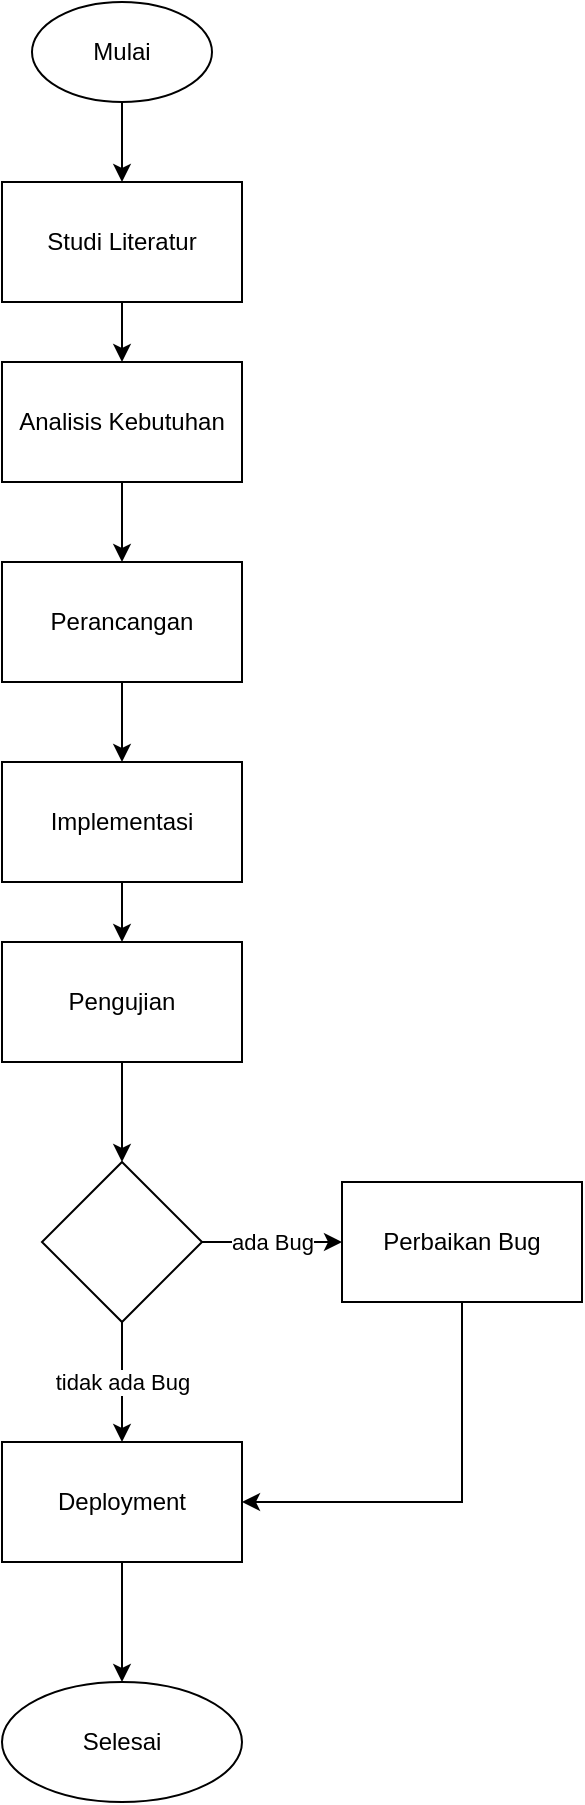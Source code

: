 <mxfile version="15.4.3" type="device"><diagram id="C5RBs43oDa-KdzZeNtuy" name="Page-1"><mxGraphModel dx="1278" dy="547" grid="1" gridSize="10" guides="1" tooltips="1" connect="1" arrows="1" fold="1" page="1" pageScale="1" pageWidth="827" pageHeight="1169" math="0" shadow="0"><root><mxCell id="WIyWlLk6GJQsqaUBKTNV-0"/><mxCell id="WIyWlLk6GJQsqaUBKTNV-1" parent="WIyWlLk6GJQsqaUBKTNV-0"/><mxCell id="Oh5W6JOvISfhMbSszu1S-6" value="" style="edgeStyle=orthogonalEdgeStyle;rounded=0;orthogonalLoop=1;jettySize=auto;html=1;" edge="1" parent="WIyWlLk6GJQsqaUBKTNV-1" source="Oh5W6JOvISfhMbSszu1S-0" target="Oh5W6JOvISfhMbSszu1S-5"><mxGeometry relative="1" as="geometry"/></mxCell><mxCell id="Oh5W6JOvISfhMbSszu1S-0" value="Mulai" style="ellipse;whiteSpace=wrap;html=1;" vertex="1" parent="WIyWlLk6GJQsqaUBKTNV-1"><mxGeometry x="175" y="70" width="90" height="50" as="geometry"/></mxCell><mxCell id="Oh5W6JOvISfhMbSszu1S-8" value="" style="edgeStyle=orthogonalEdgeStyle;rounded=0;orthogonalLoop=1;jettySize=auto;html=1;" edge="1" parent="WIyWlLk6GJQsqaUBKTNV-1" source="Oh5W6JOvISfhMbSszu1S-5" target="Oh5W6JOvISfhMbSszu1S-7"><mxGeometry relative="1" as="geometry"/></mxCell><mxCell id="Oh5W6JOvISfhMbSszu1S-5" value="Studi Literatur" style="whiteSpace=wrap;html=1;" vertex="1" parent="WIyWlLk6GJQsqaUBKTNV-1"><mxGeometry x="160" y="160" width="120" height="60" as="geometry"/></mxCell><mxCell id="Oh5W6JOvISfhMbSszu1S-10" value="" style="edgeStyle=orthogonalEdgeStyle;rounded=0;orthogonalLoop=1;jettySize=auto;html=1;" edge="1" parent="WIyWlLk6GJQsqaUBKTNV-1" source="Oh5W6JOvISfhMbSszu1S-7" target="Oh5W6JOvISfhMbSszu1S-9"><mxGeometry relative="1" as="geometry"/></mxCell><mxCell id="Oh5W6JOvISfhMbSszu1S-7" value="Analisis Kebutuhan" style="whiteSpace=wrap;html=1;" vertex="1" parent="WIyWlLk6GJQsqaUBKTNV-1"><mxGeometry x="160" y="250" width="120" height="60" as="geometry"/></mxCell><mxCell id="Oh5W6JOvISfhMbSszu1S-12" value="" style="edgeStyle=orthogonalEdgeStyle;rounded=0;orthogonalLoop=1;jettySize=auto;html=1;" edge="1" parent="WIyWlLk6GJQsqaUBKTNV-1" source="Oh5W6JOvISfhMbSszu1S-9" target="Oh5W6JOvISfhMbSszu1S-11"><mxGeometry relative="1" as="geometry"/></mxCell><mxCell id="Oh5W6JOvISfhMbSszu1S-9" value="Perancangan" style="whiteSpace=wrap;html=1;" vertex="1" parent="WIyWlLk6GJQsqaUBKTNV-1"><mxGeometry x="160" y="350" width="120" height="60" as="geometry"/></mxCell><mxCell id="Oh5W6JOvISfhMbSszu1S-14" value="" style="edgeStyle=orthogonalEdgeStyle;rounded=0;orthogonalLoop=1;jettySize=auto;html=1;" edge="1" parent="WIyWlLk6GJQsqaUBKTNV-1" source="Oh5W6JOvISfhMbSszu1S-11" target="Oh5W6JOvISfhMbSszu1S-13"><mxGeometry relative="1" as="geometry"/></mxCell><mxCell id="Oh5W6JOvISfhMbSszu1S-11" value="Implementasi" style="whiteSpace=wrap;html=1;" vertex="1" parent="WIyWlLk6GJQsqaUBKTNV-1"><mxGeometry x="160" y="450" width="120" height="60" as="geometry"/></mxCell><mxCell id="Oh5W6JOvISfhMbSszu1S-16" value="" style="edgeStyle=orthogonalEdgeStyle;rounded=0;orthogonalLoop=1;jettySize=auto;html=1;" edge="1" parent="WIyWlLk6GJQsqaUBKTNV-1" source="Oh5W6JOvISfhMbSszu1S-13" target="Oh5W6JOvISfhMbSszu1S-15"><mxGeometry relative="1" as="geometry"/></mxCell><mxCell id="Oh5W6JOvISfhMbSszu1S-13" value="Pengujian" style="whiteSpace=wrap;html=1;" vertex="1" parent="WIyWlLk6GJQsqaUBKTNV-1"><mxGeometry x="160" y="540" width="120" height="60" as="geometry"/></mxCell><mxCell id="Oh5W6JOvISfhMbSszu1S-18" value="&#10;&#10;&lt;span style=&quot;color: rgb(0, 0, 0); font-family: helvetica; font-size: 11px; font-style: normal; font-weight: 400; letter-spacing: normal; text-align: center; text-indent: 0px; text-transform: none; word-spacing: 0px; background-color: rgb(255, 255, 255); display: inline; float: none;&quot;&gt;ada Bug&lt;/span&gt;&#10;&#10;" style="edgeStyle=orthogonalEdgeStyle;rounded=0;orthogonalLoop=1;jettySize=auto;html=1;" edge="1" parent="WIyWlLk6GJQsqaUBKTNV-1" source="Oh5W6JOvISfhMbSszu1S-15" target="Oh5W6JOvISfhMbSszu1S-17"><mxGeometry relative="1" as="geometry"/></mxCell><mxCell id="Oh5W6JOvISfhMbSszu1S-20" value="tidak ada Bug" style="edgeStyle=orthogonalEdgeStyle;rounded=0;orthogonalLoop=1;jettySize=auto;html=1;" edge="1" parent="WIyWlLk6GJQsqaUBKTNV-1" source="Oh5W6JOvISfhMbSszu1S-15" target="Oh5W6JOvISfhMbSszu1S-19"><mxGeometry relative="1" as="geometry"/></mxCell><mxCell id="Oh5W6JOvISfhMbSszu1S-15" value="" style="rhombus;whiteSpace=wrap;html=1;" vertex="1" parent="WIyWlLk6GJQsqaUBKTNV-1"><mxGeometry x="180" y="650" width="80" height="80" as="geometry"/></mxCell><mxCell id="Oh5W6JOvISfhMbSszu1S-22" value="" style="edgeStyle=orthogonalEdgeStyle;rounded=0;orthogonalLoop=1;jettySize=auto;html=1;entryX=1;entryY=0.5;entryDx=0;entryDy=0;exitX=0.5;exitY=1;exitDx=0;exitDy=0;" edge="1" parent="WIyWlLk6GJQsqaUBKTNV-1" source="Oh5W6JOvISfhMbSszu1S-17" target="Oh5W6JOvISfhMbSszu1S-19"><mxGeometry relative="1" as="geometry"><mxPoint x="390" y="800" as="targetPoint"/></mxGeometry></mxCell><mxCell id="Oh5W6JOvISfhMbSszu1S-17" value="Perbaikan Bug" style="whiteSpace=wrap;html=1;" vertex="1" parent="WIyWlLk6GJQsqaUBKTNV-1"><mxGeometry x="330" y="660" width="120" height="60" as="geometry"/></mxCell><mxCell id="Oh5W6JOvISfhMbSszu1S-24" value="" style="edgeStyle=orthogonalEdgeStyle;rounded=0;orthogonalLoop=1;jettySize=auto;html=1;" edge="1" parent="WIyWlLk6GJQsqaUBKTNV-1" source="Oh5W6JOvISfhMbSszu1S-19" target="Oh5W6JOvISfhMbSszu1S-23"><mxGeometry relative="1" as="geometry"/></mxCell><mxCell id="Oh5W6JOvISfhMbSszu1S-19" value="Deployment" style="whiteSpace=wrap;html=1;" vertex="1" parent="WIyWlLk6GJQsqaUBKTNV-1"><mxGeometry x="160" y="790" width="120" height="60" as="geometry"/></mxCell><mxCell id="Oh5W6JOvISfhMbSszu1S-23" value="Selesai" style="ellipse;whiteSpace=wrap;html=1;" vertex="1" parent="WIyWlLk6GJQsqaUBKTNV-1"><mxGeometry x="160" y="910" width="120" height="60" as="geometry"/></mxCell></root></mxGraphModel></diagram></mxfile>